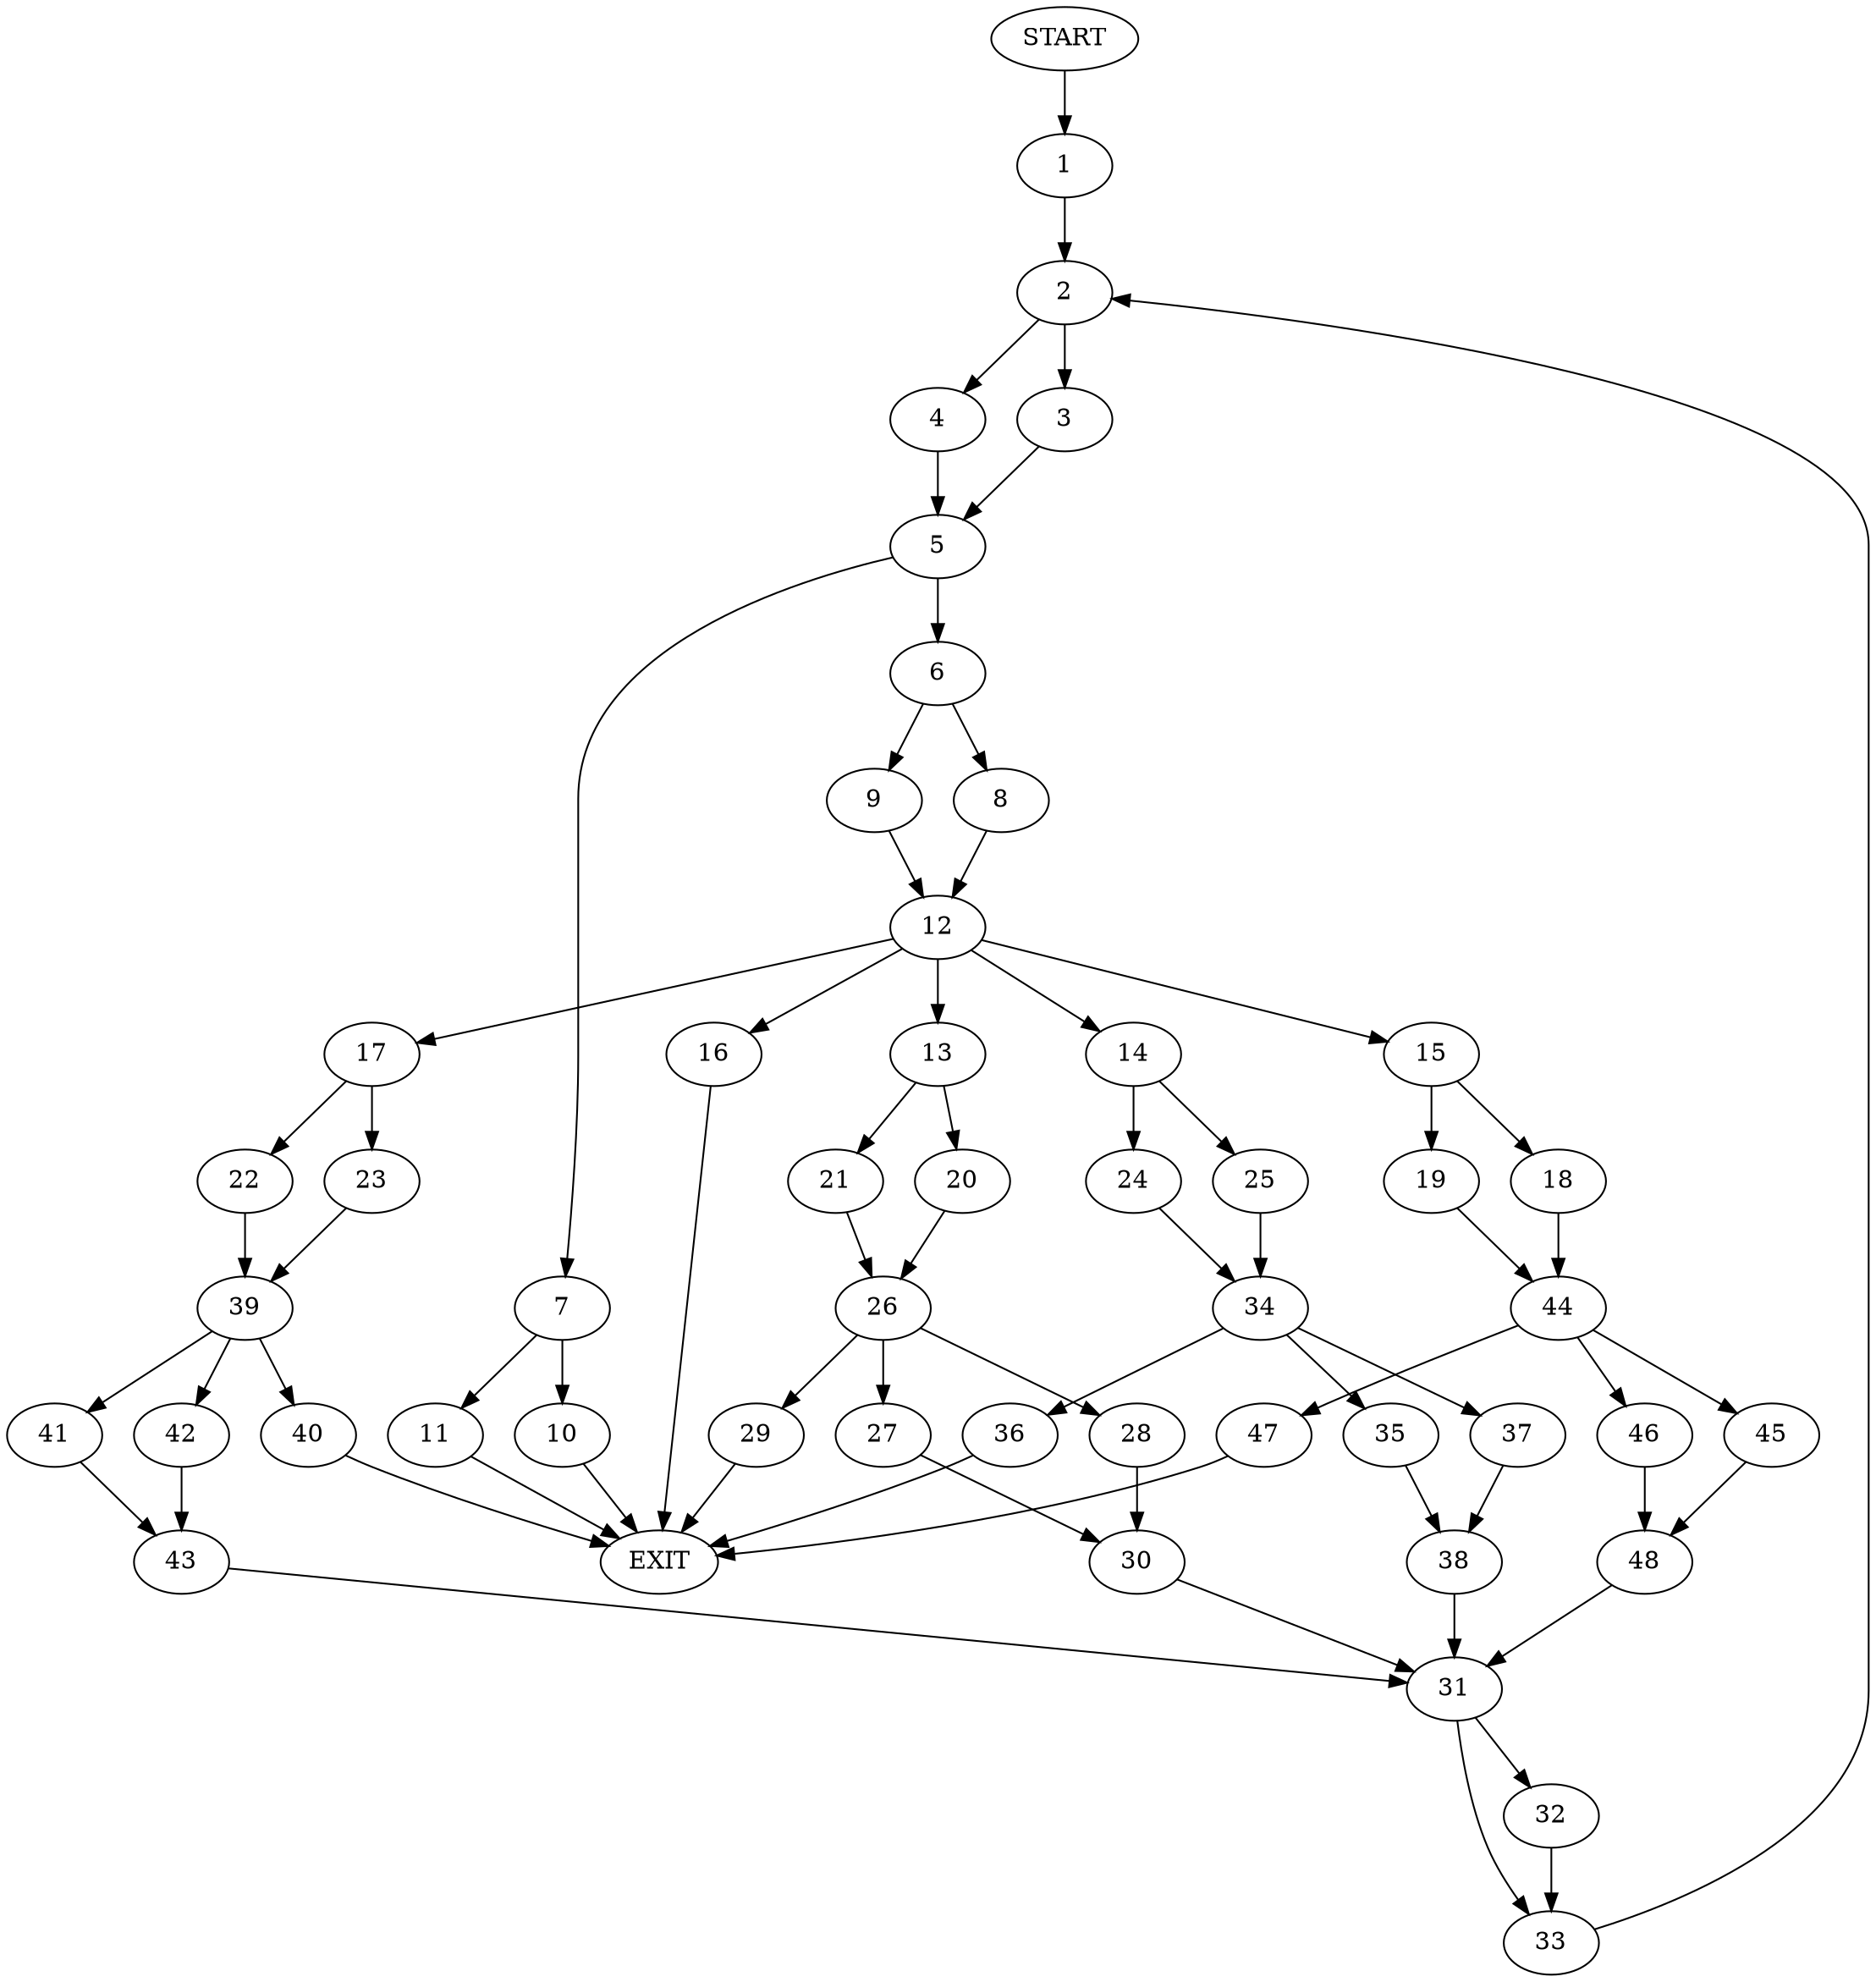 digraph {
0 [label="START"]
49 [label="EXIT"]
0 -> 1
1 -> 2
2 -> 3
2 -> 4
3 -> 5
4 -> 5
5 -> 6
5 -> 7
6 -> 8
6 -> 9
7 -> 10
7 -> 11
9 -> 12
8 -> 12
11 -> 49
10 -> 49
12 -> 13
12 -> 14
12 -> 15
12 -> 16
12 -> 17
15 -> 18
15 -> 19
13 -> 20
13 -> 21
16 -> 49
17 -> 22
17 -> 23
14 -> 24
14 -> 25
21 -> 26
20 -> 26
26 -> 27
26 -> 28
26 -> 29
27 -> 30
28 -> 30
29 -> 49
30 -> 31
31 -> 32
31 -> 33
25 -> 34
24 -> 34
34 -> 35
34 -> 36
34 -> 37
36 -> 49
35 -> 38
37 -> 38
38 -> 31
23 -> 39
22 -> 39
39 -> 40
39 -> 41
39 -> 42
40 -> 49
42 -> 43
41 -> 43
43 -> 31
19 -> 44
18 -> 44
44 -> 45
44 -> 46
44 -> 47
47 -> 49
45 -> 48
46 -> 48
48 -> 31
32 -> 33
33 -> 2
}
